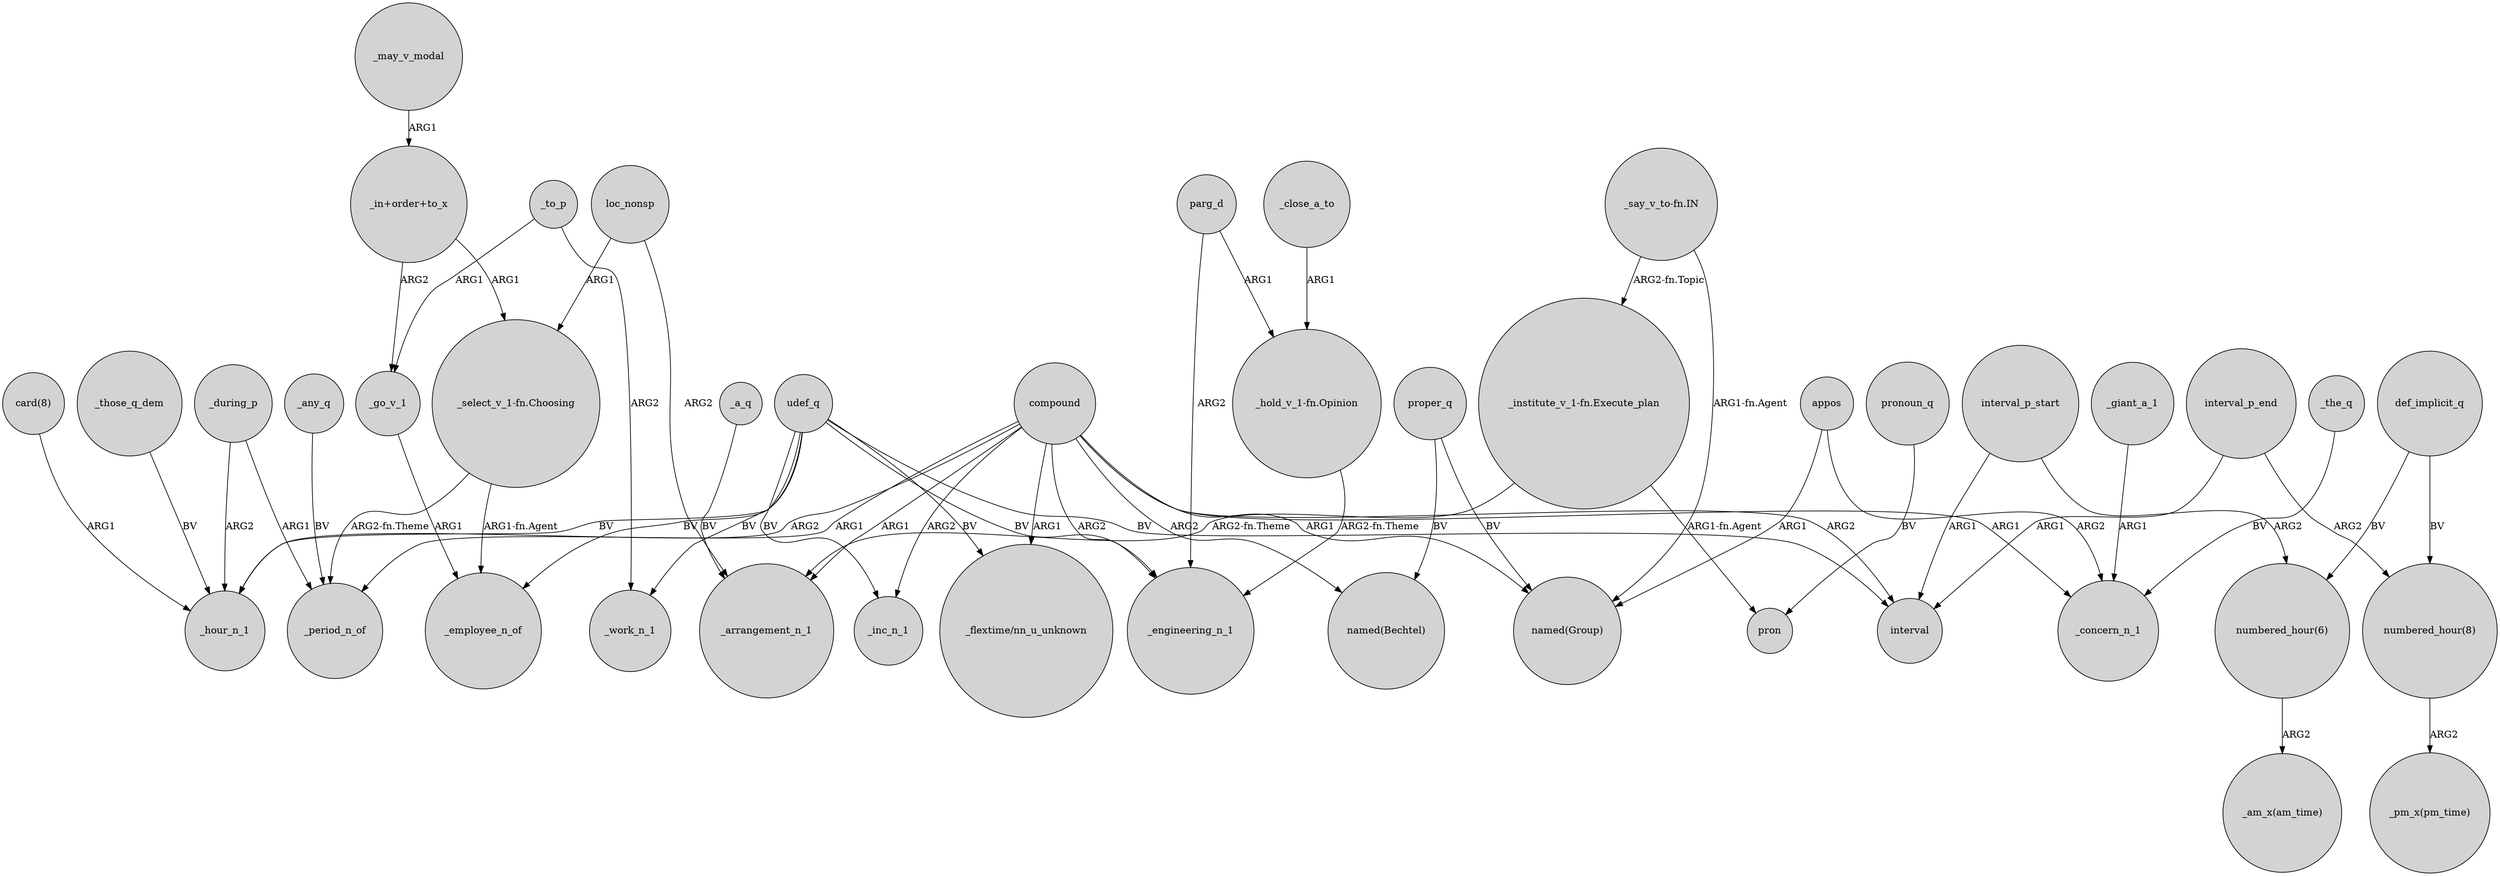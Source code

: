 digraph {
	node [shape=circle style=filled]
	"card(8)" -> _hour_n_1 [label=ARG1]
	interval_p_start -> "numbered_hour(6)" [label=ARG2]
	_during_p -> _hour_n_1 [label=ARG2]
	udef_q -> _inc_n_1 [label=BV]
	"_institute_v_1-fn.Execute_plan" -> _arrangement_n_1 [label="ARG2-fn.Theme"]
	udef_q -> _employee_n_of [label=BV]
	compound -> _arrangement_n_1 [label=ARG1]
	_close_a_to -> "_hold_v_1-fn.Opinion" [label=ARG1]
	udef_q -> "_flextime/nn_u_unknown" [label=BV]
	parg_d -> _engineering_n_1 [label=ARG2]
	udef_q -> _hour_n_1 [label=BV]
	_during_p -> _period_n_of [label=ARG1]
	udef_q -> interval [label=BV]
	_may_v_modal -> "_in+order+to_x" [label=ARG1]
	_any_q -> _period_n_of [label=BV]
	"_in+order+to_x" -> _go_v_1 [label=ARG2]
	_giant_a_1 -> _concern_n_1 [label=ARG1]
	"_select_v_1-fn.Choosing" -> _employee_n_of [label="ARG1-fn.Agent"]
	_the_q -> _concern_n_1 [label=BV]
	compound -> "named(Group)" [label=ARG1]
	"numbered_hour(6)" -> "_am_x(am_time)" [label=ARG2]
	appos -> _concern_n_1 [label=ARG2]
	pronoun_q -> pron [label=BV]
	compound -> _engineering_n_1 [label=ARG2]
	loc_nonsp -> "_select_v_1-fn.Choosing" [label=ARG1]
	interval_p_start -> interval [label=ARG1]
	proper_q -> "named(Bechtel)" [label=BV]
	appos -> "named(Group)" [label=ARG1]
	_those_q_dem -> _hour_n_1 [label=BV]
	compound -> interval [label=ARG2]
	compound -> _period_n_of [label=ARG1]
	_to_p -> _go_v_1 [label=ARG1]
	compound -> _hour_n_1 [label=ARG2]
	def_implicit_q -> "numbered_hour(6)" [label=BV]
	compound -> "_flextime/nn_u_unknown" [label=ARG1]
	"numbered_hour(8)" -> "_pm_x(pm_time)" [label=ARG2]
	"_hold_v_1-fn.Opinion" -> _engineering_n_1 [label="ARG2-fn.Theme"]
	compound -> "named(Bechtel)" [label=ARG2]
	_to_p -> _work_n_1 [label=ARG2]
	interval_p_end -> interval [label=ARG1]
	"_select_v_1-fn.Choosing" -> _period_n_of [label="ARG2-fn.Theme"]
	interval_p_end -> "numbered_hour(8)" [label=ARG2]
	_go_v_1 -> _employee_n_of [label=ARG1]
	proper_q -> "named(Group)" [label=BV]
	loc_nonsp -> _arrangement_n_1 [label=ARG2]
	"_in+order+to_x" -> "_select_v_1-fn.Choosing" [label=ARG1]
	_a_q -> _arrangement_n_1 [label=BV]
	"_institute_v_1-fn.Execute_plan" -> pron [label="ARG1-fn.Agent"]
	compound -> _inc_n_1 [label=ARG2]
	compound -> _concern_n_1 [label=ARG1]
	"_say_v_to-fn.IN" -> "_institute_v_1-fn.Execute_plan" [label="ARG2-fn.Topic"]
	"_say_v_to-fn.IN" -> "named(Group)" [label="ARG1-fn.Agent"]
	udef_q -> _engineering_n_1 [label=BV]
	def_implicit_q -> "numbered_hour(8)" [label=BV]
	parg_d -> "_hold_v_1-fn.Opinion" [label=ARG1]
	udef_q -> _work_n_1 [label=BV]
}
